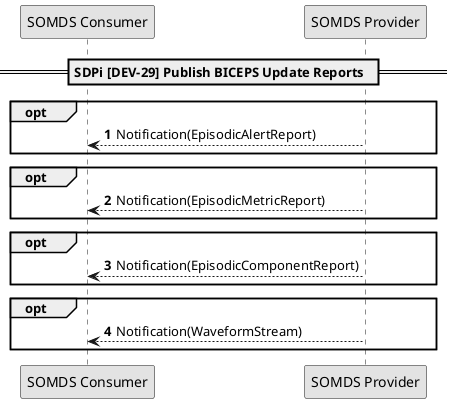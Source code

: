 @startuml

skinparam monochrome true
autonumber

!global $str_somds_consumer = "SOMDS Consumer"
!global $str_somds_provider = "SOMDS Provider"

participant "$str_somds_consumer" as consumer
participant "$str_somds_provider" as provider

== SDPi [DEV-29] Publish BICEPS Update Reports  ==
opt
consumer <-- provider: Notification(EpisodicAlertReport)
end
opt
consumer <-- provider: Notification(EpisodicMetricReport)
end
opt
consumer <-- provider: Notification(EpisodicComponentReport)
end
opt
consumer <-- provider: Notification(WaveformStream)
end
@enduml